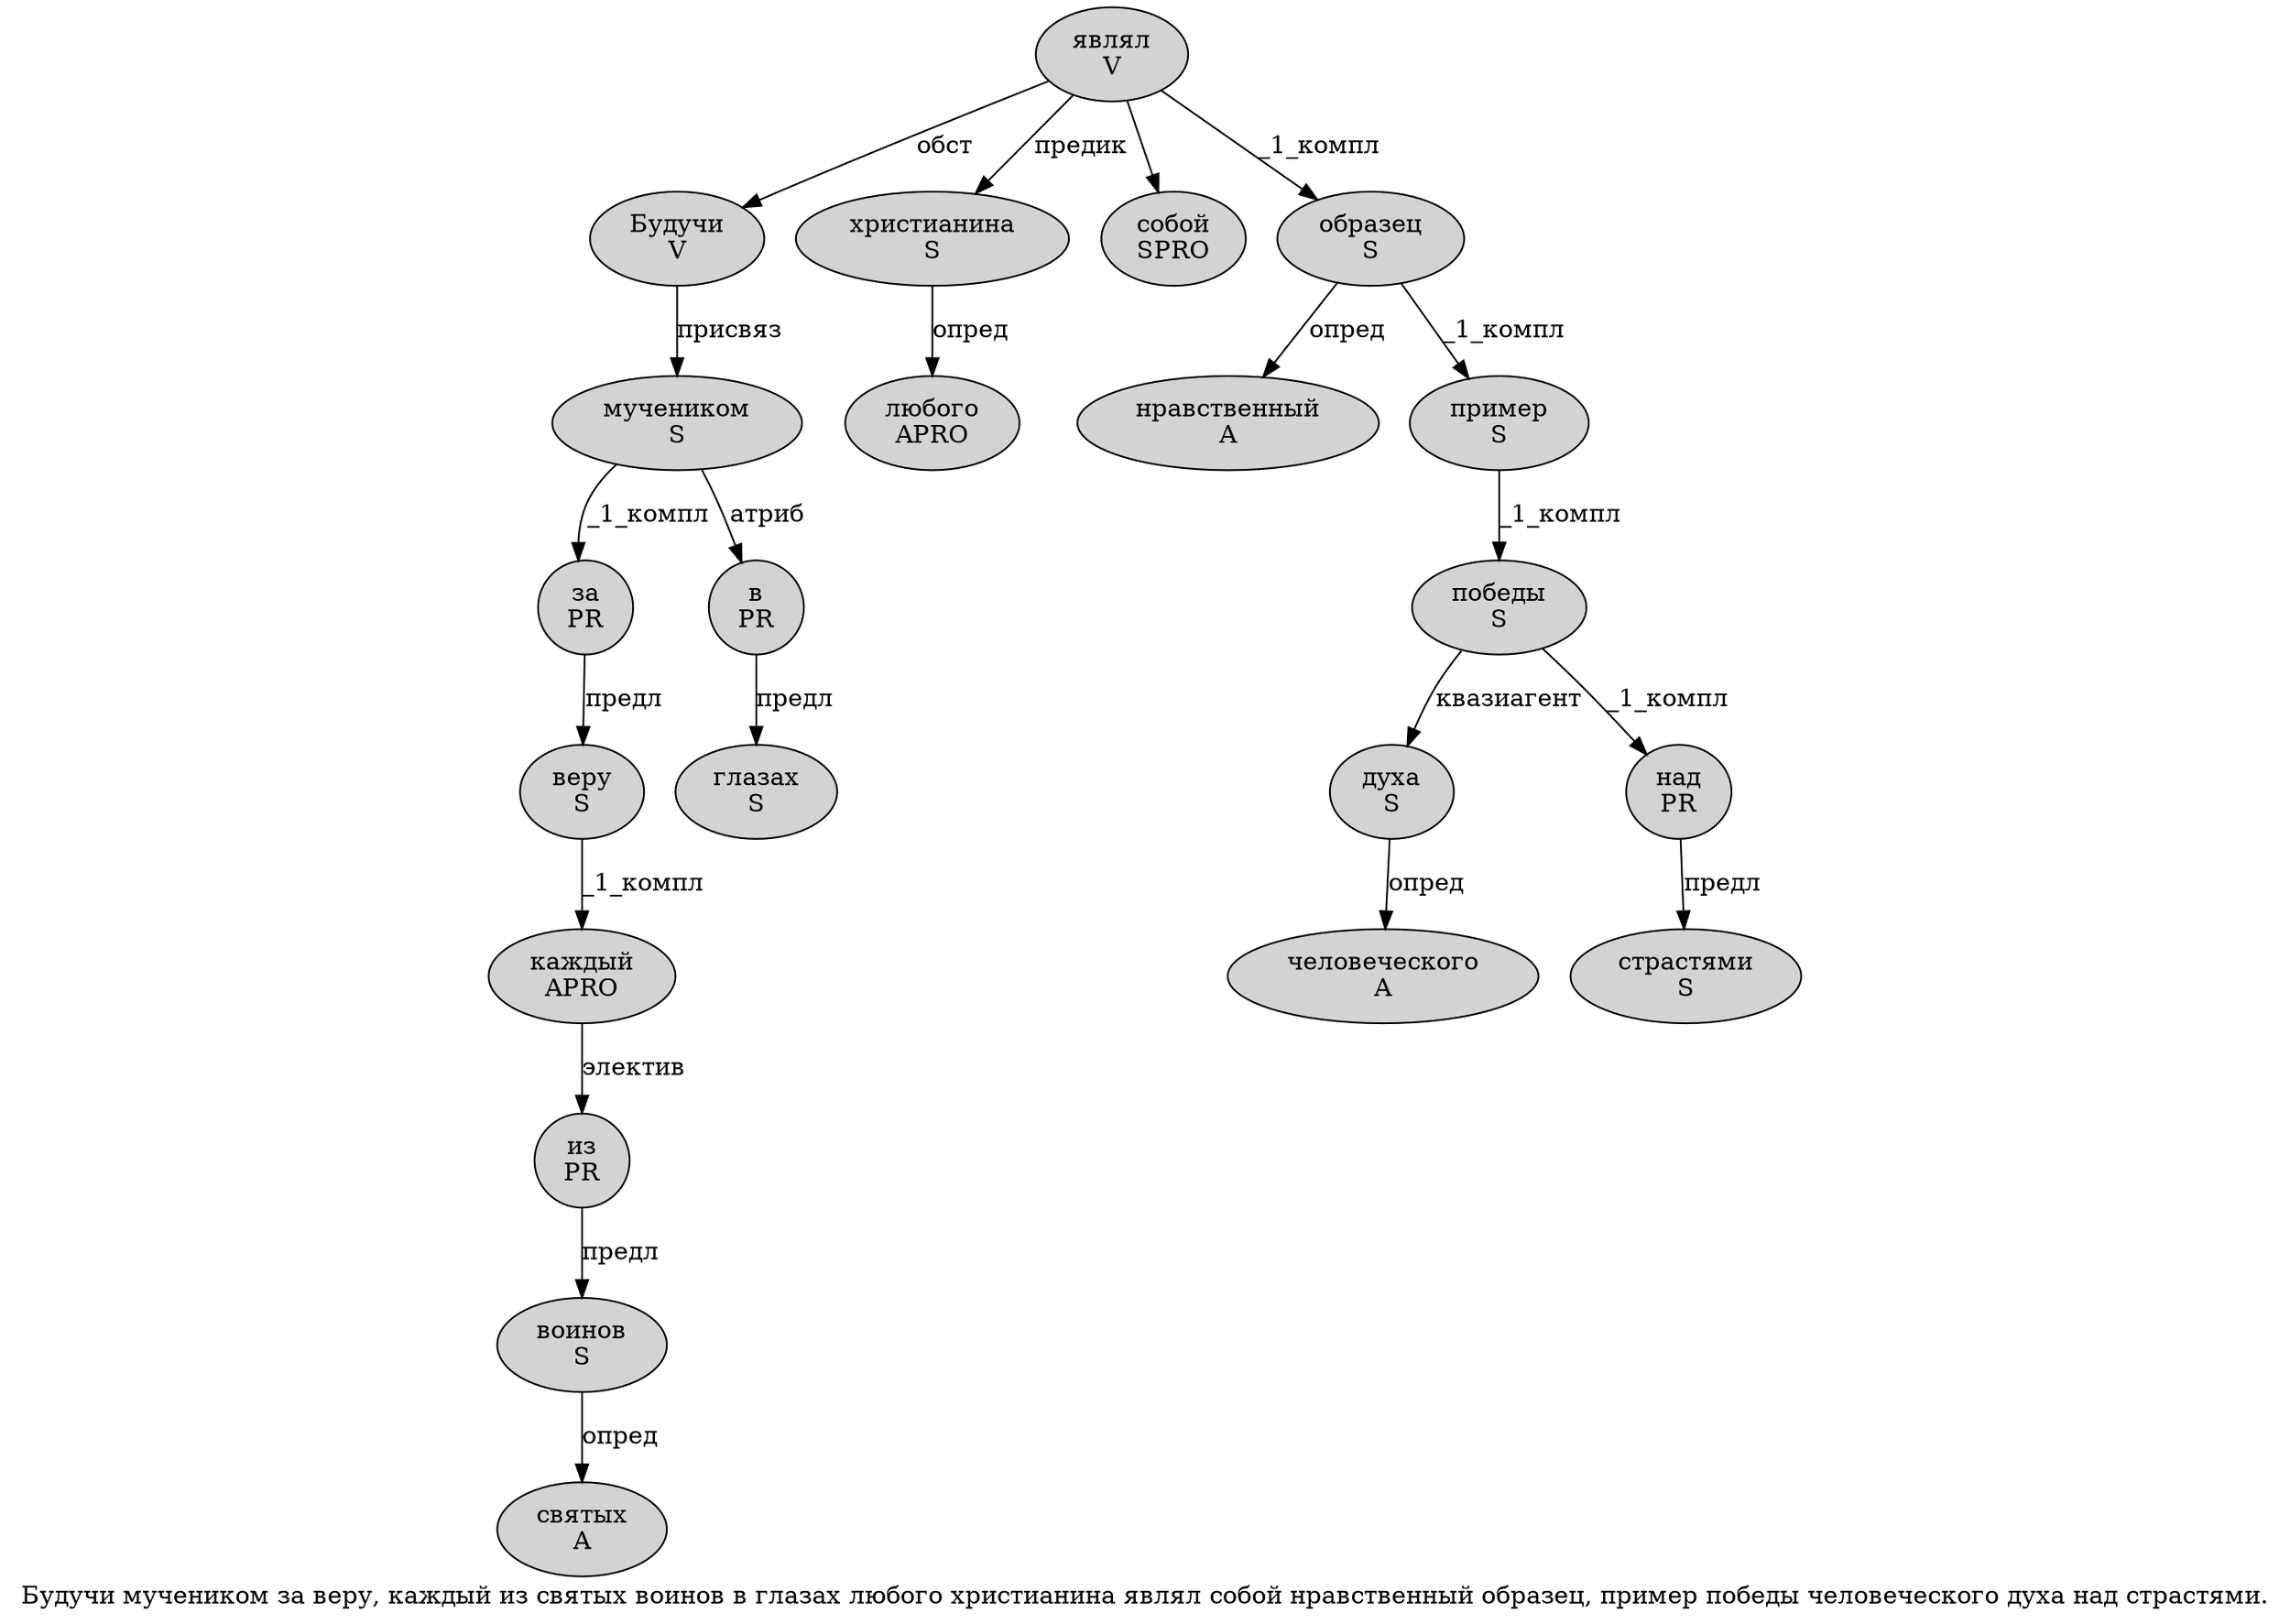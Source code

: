 digraph SENTENCE_791 {
	graph [label="Будучи мучеником за веру, каждый из святых воинов в глазах любого христианина являл собой нравственный образец, пример победы человеческого духа над страстями."]
	node [style=filled]
		0 [label="Будучи
V" color="" fillcolor=lightgray penwidth=1 shape=ellipse]
		1 [label="мучеником
S" color="" fillcolor=lightgray penwidth=1 shape=ellipse]
		2 [label="за
PR" color="" fillcolor=lightgray penwidth=1 shape=ellipse]
		3 [label="веру
S" color="" fillcolor=lightgray penwidth=1 shape=ellipse]
		5 [label="каждый
APRO" color="" fillcolor=lightgray penwidth=1 shape=ellipse]
		6 [label="из
PR" color="" fillcolor=lightgray penwidth=1 shape=ellipse]
		7 [label="святых
A" color="" fillcolor=lightgray penwidth=1 shape=ellipse]
		8 [label="воинов
S" color="" fillcolor=lightgray penwidth=1 shape=ellipse]
		9 [label="в
PR" color="" fillcolor=lightgray penwidth=1 shape=ellipse]
		10 [label="глазах
S" color="" fillcolor=lightgray penwidth=1 shape=ellipse]
		11 [label="любого
APRO" color="" fillcolor=lightgray penwidth=1 shape=ellipse]
		12 [label="христианина
S" color="" fillcolor=lightgray penwidth=1 shape=ellipse]
		13 [label="являл
V" color="" fillcolor=lightgray penwidth=1 shape=ellipse]
		14 [label="собой
SPRO" color="" fillcolor=lightgray penwidth=1 shape=ellipse]
		15 [label="нравственный
A" color="" fillcolor=lightgray penwidth=1 shape=ellipse]
		16 [label="образец
S" color="" fillcolor=lightgray penwidth=1 shape=ellipse]
		18 [label="пример
S" color="" fillcolor=lightgray penwidth=1 shape=ellipse]
		19 [label="победы
S" color="" fillcolor=lightgray penwidth=1 shape=ellipse]
		20 [label="человеческого
A" color="" fillcolor=lightgray penwidth=1 shape=ellipse]
		21 [label="духа
S" color="" fillcolor=lightgray penwidth=1 shape=ellipse]
		22 [label="над
PR" color="" fillcolor=lightgray penwidth=1 shape=ellipse]
		23 [label="страстями
S" color="" fillcolor=lightgray penwidth=1 shape=ellipse]
			0 -> 1 [label="присвяз"]
			1 -> 2 [label="_1_компл"]
			1 -> 9 [label="атриб"]
			8 -> 7 [label="опред"]
			16 -> 15 [label="опред"]
			16 -> 18 [label="_1_компл"]
			22 -> 23 [label="предл"]
			6 -> 8 [label="предл"]
			21 -> 20 [label="опред"]
			13 -> 0 [label="обст"]
			13 -> 12 [label="предик"]
			13 -> 14
			13 -> 16 [label="_1_компл"]
			18 -> 19 [label="_1_компл"]
			5 -> 6 [label="электив"]
			2 -> 3 [label="предл"]
			12 -> 11 [label="опред"]
			19 -> 21 [label="квазиагент"]
			19 -> 22 [label="_1_компл"]
			3 -> 5 [label="_1_компл"]
			9 -> 10 [label="предл"]
}